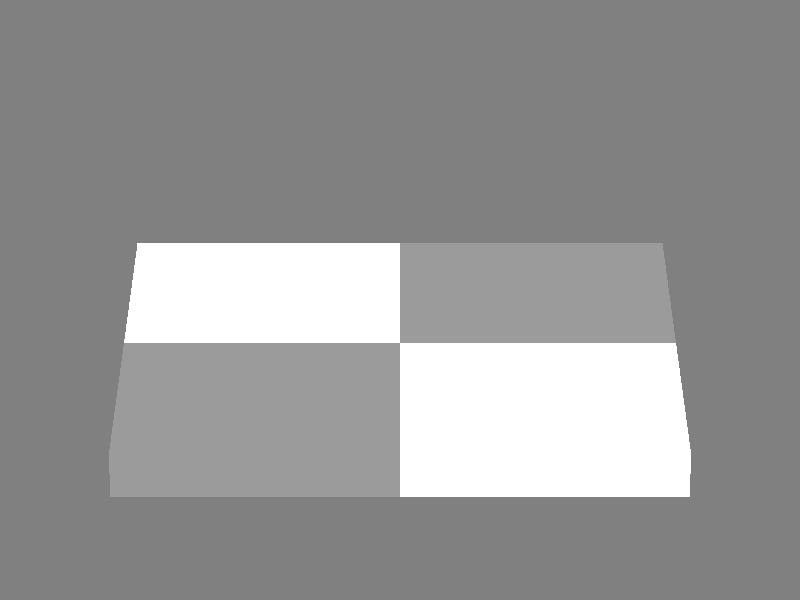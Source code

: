 #version 2.5
#include "colors.inc"

background { color Gray50 }



camera{
    location <0, 20, -50>
    //up <0, 0.15, 0>      
    //right <1.0, 0, 0>
    look_at < 0, 0, 0>
    angle 9.2
}


light_source {
  <20,10,7>             // light's position (translated below)
  color White           // light's color
  area_light
  <3, 0, 0> <0, 0, 3>   // lights spread out across this distance (x * z)   
  2, 2                  // total number of lights in grid (4x*4z = 16 lights)
                      
  }
  

box{
    <-3, -1.0,  -3>,
    < 3, -0.5, 3>
    pigment {
             checker
             color <2.3,2.3,2.3>
             color <2.3,2.3,2.3> * 0.265
             scale <3,1,3>
            } 
    //rotate x* -45    
    
    }


